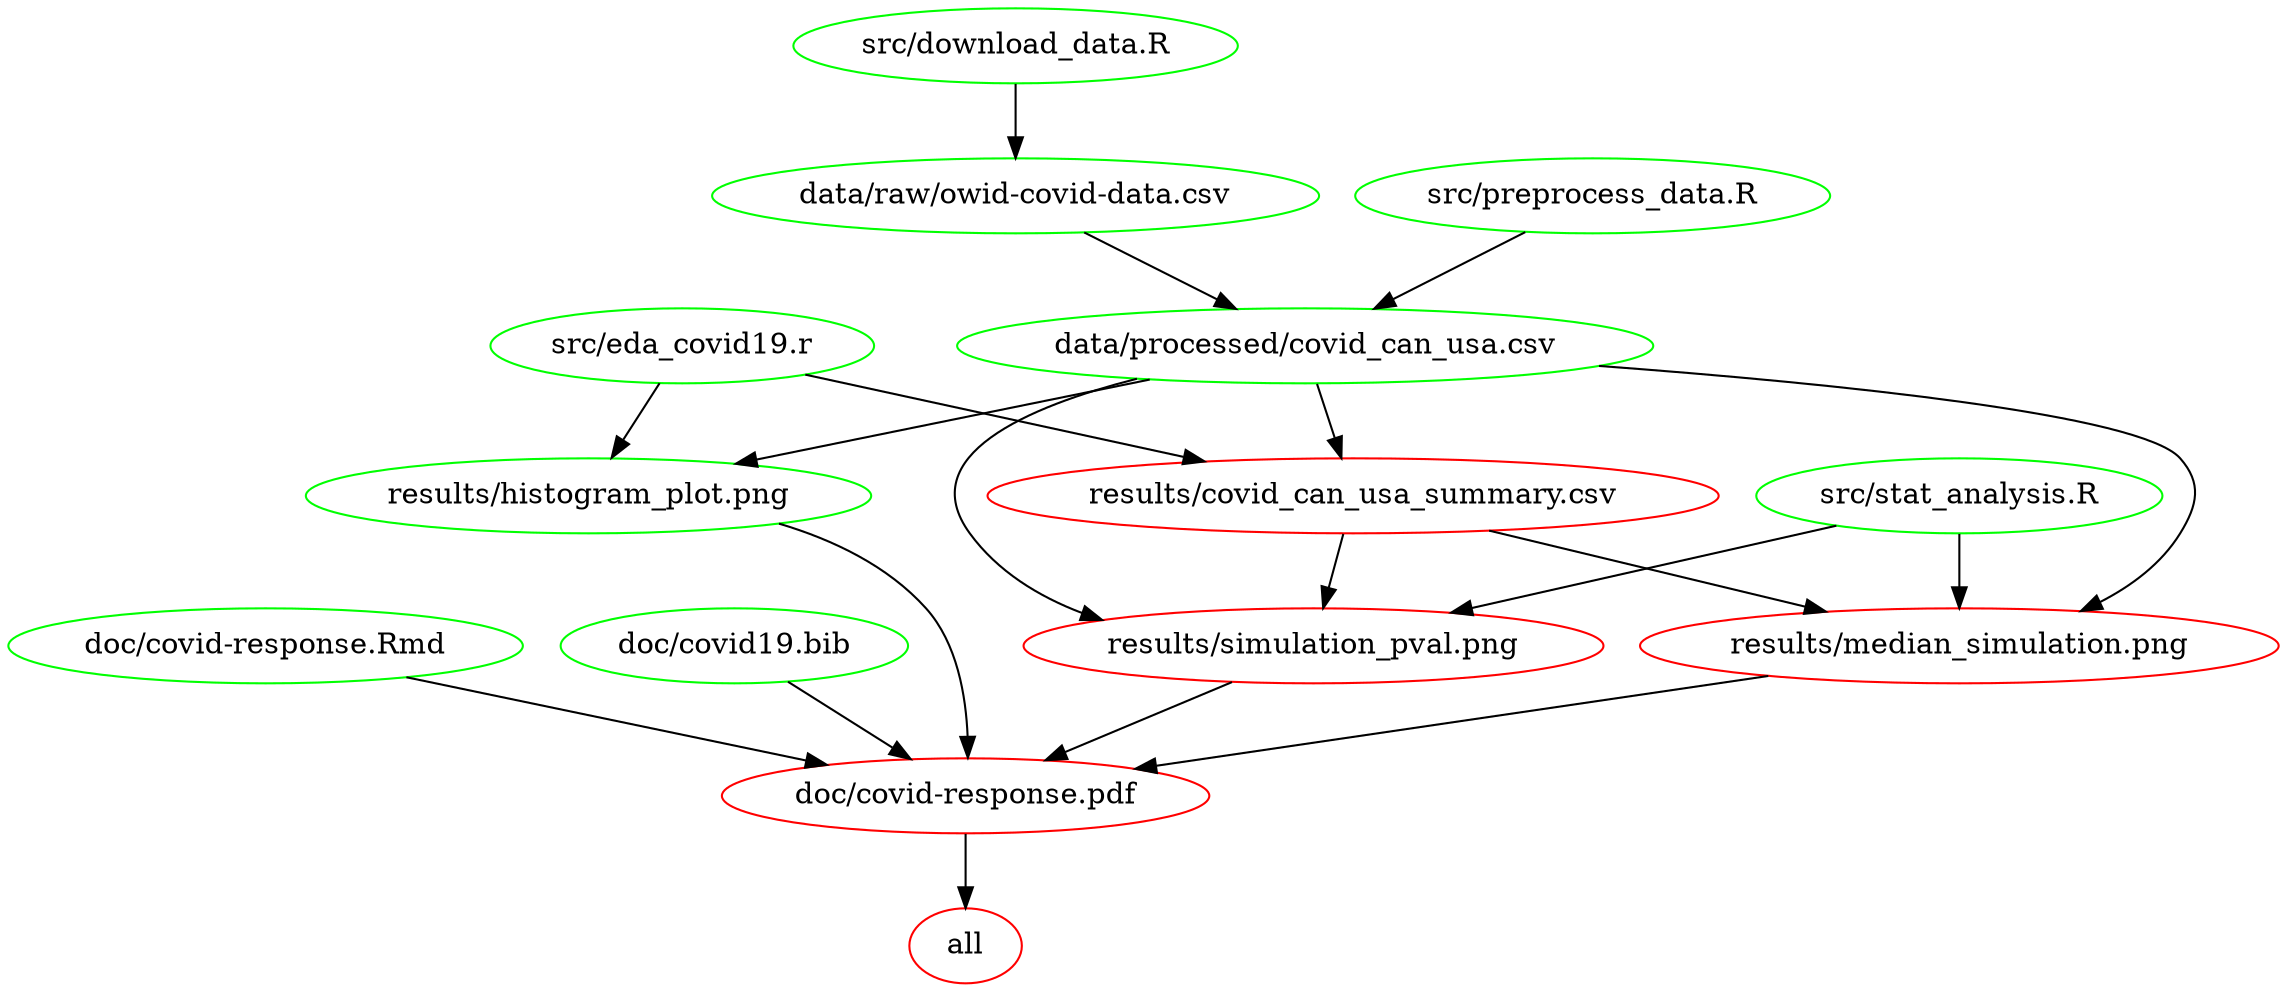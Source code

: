 digraph G {
n2[label="all", color="red"];
n8[label="data/processed/covid_can_usa.csv", color="green"];
n10[label="data/raw/owid-covid-data.csv", color="green"];
n4[label="doc/covid-response.Rmd", color="green"];
n3[label="doc/covid-response.pdf", color="red"];
n5[label="doc/covid19.bib", color="green"];
n12[label="results/covid_can_usa_summary.csv", color="red"];
n15[label="results/histogram_plot.png", color="green"];
n6[label="results/median_simulation.png", color="red"];
n14[label="results/simulation_pval.png", color="red"];
n11[label="src/download_data.R", color="green"];
n13[label="src/eda_covid19.r", color="green"];
n9[label="src/preprocess_data.R", color="green"];
n7[label="src/stat_analysis.R", color="green"];
n3 -> n2 ; 
n10 -> n8 ; 
n9 -> n8 ; 
n11 -> n10 ; 
n4 -> n3 ; 
n5 -> n3 ; 
n15 -> n3 ; 
n6 -> n3 ; 
n14 -> n3 ; 
n8 -> n12 ; 
n13 -> n12 ; 
n8 -> n15 ; 
n13 -> n15 ; 
n8 -> n6 ; 
n12 -> n6 ; 
n7 -> n6 ; 
n8 -> n14 ; 
n12 -> n14 ; 
n7 -> n14 ; 
}
